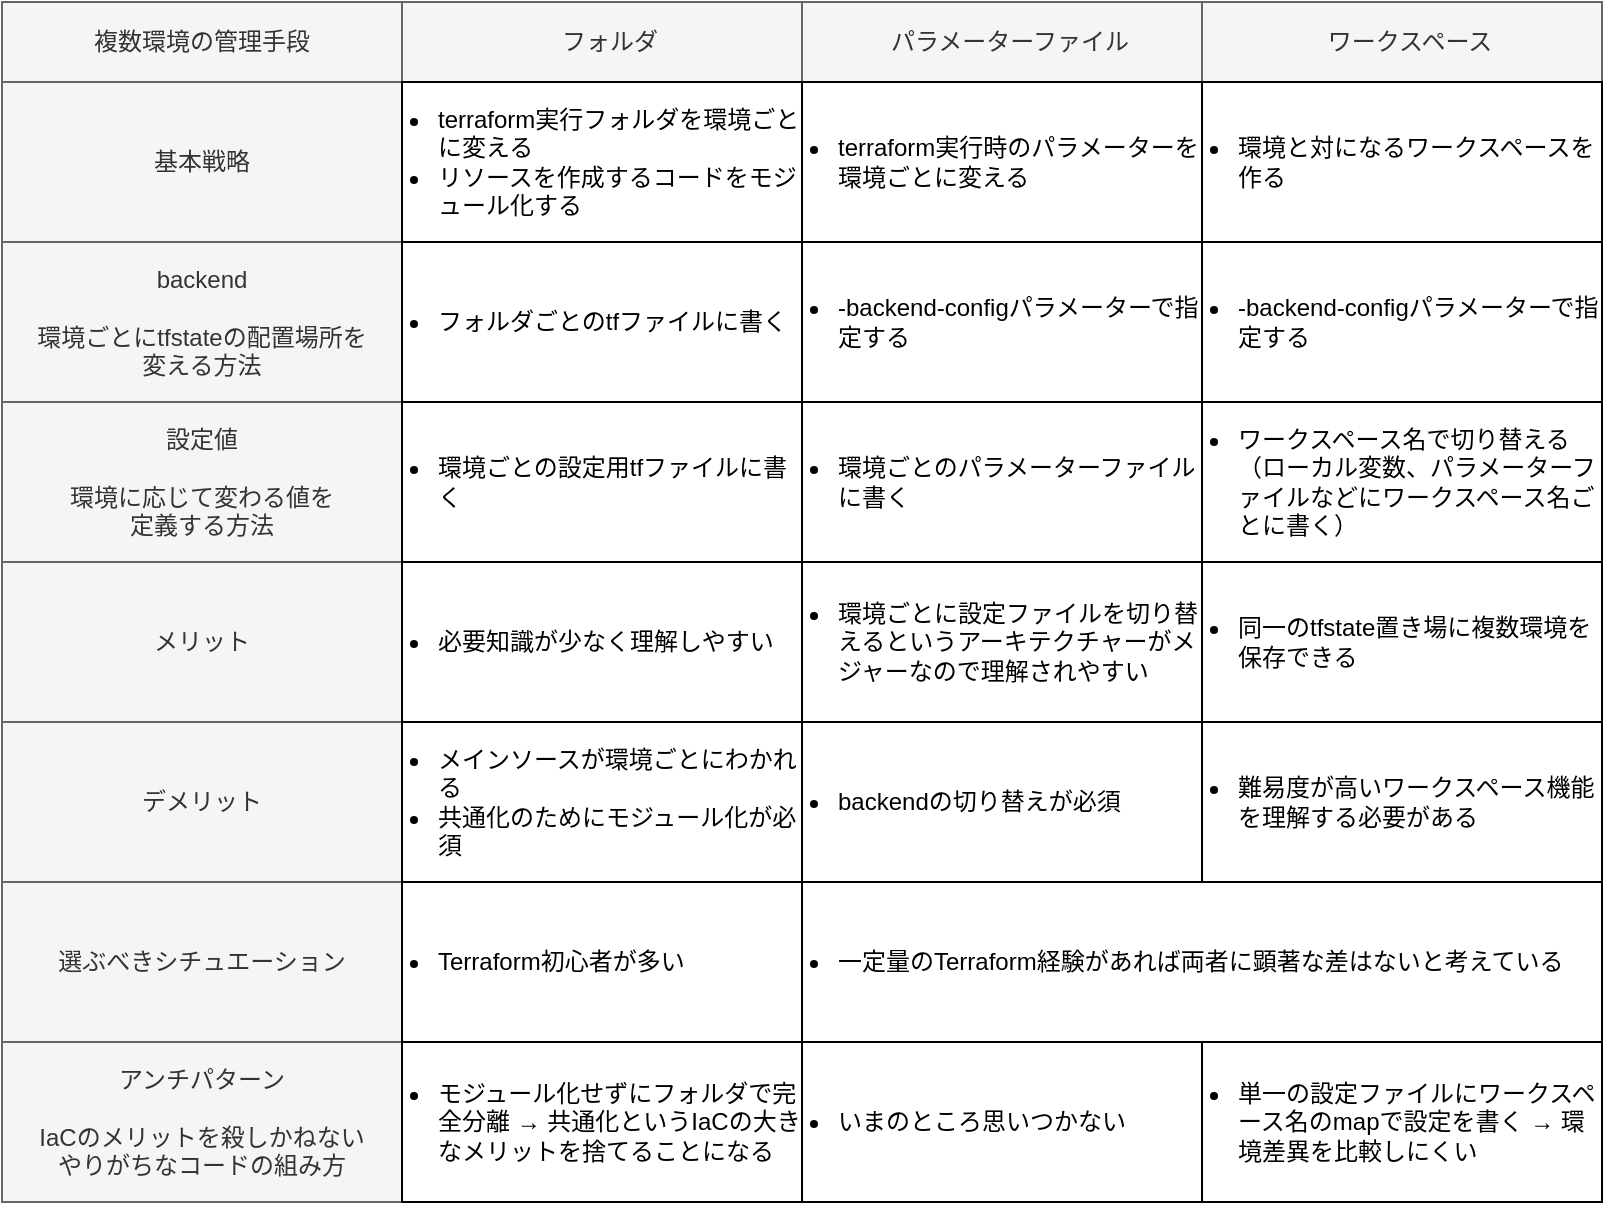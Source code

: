 <mxfile version="17.4.2" type="device"><diagram id="EklehoXCLJWDCaxEhmjG" name="ページ1"><mxGraphModel dx="918" dy="854" grid="1" gridSize="10" guides="1" tooltips="1" connect="1" arrows="1" fold="1" page="1" pageScale="1" pageWidth="800" pageHeight="600" math="0" shadow="0"><root><mxCell id="0"/><mxCell id="1" parent="0"/><mxCell id="FaGG57F0PfoVtit8Uv8q-1" value="複数環境の管理手段" style="rounded=0;whiteSpace=wrap;html=1;fillColor=#f5f5f5;strokeColor=#666666;fontColor=#333333;" vertex="1" parent="1"><mxGeometry width="200" height="40" as="geometry"/></mxCell><mxCell id="FaGG57F0PfoVtit8Uv8q-2" value="フォルダ" style="rounded=0;whiteSpace=wrap;html=1;align=center;spacingLeft=8;fillColor=#f5f5f5;fontColor=#333333;strokeColor=#666666;" vertex="1" parent="1"><mxGeometry x="200" width="200" height="40" as="geometry"/></mxCell><mxCell id="FaGG57F0PfoVtit8Uv8q-3" value="パラメーターファイル" style="rounded=0;whiteSpace=wrap;html=1;align=center;spacingLeft=8;fillColor=#f5f5f5;fontColor=#333333;strokeColor=#666666;" vertex="1" parent="1"><mxGeometry x="400" width="200" height="40" as="geometry"/></mxCell><mxCell id="FaGG57F0PfoVtit8Uv8q-4" value="ワークスペース" style="rounded=0;whiteSpace=wrap;html=1;align=center;spacingLeft=8;fillColor=#f5f5f5;fontColor=#333333;strokeColor=#666666;" vertex="1" parent="1"><mxGeometry x="600" width="200" height="40" as="geometry"/></mxCell><mxCell id="FaGG57F0PfoVtit8Uv8q-5" value="backend&lt;br&gt;&lt;br&gt;環境ごとにtfstateの配置場所を&lt;br&gt;変える方法" style="rounded=0;whiteSpace=wrap;html=1;fillColor=#f5f5f5;strokeColor=#666666;fontColor=#333333;" vertex="1" parent="1"><mxGeometry y="120" width="200" height="80" as="geometry"/></mxCell><mxCell id="FaGG57F0PfoVtit8Uv8q-6" value="&lt;ul&gt;&lt;li&gt;フォルダごとのtfファイルに書く&lt;/li&gt;&lt;/ul&gt;" style="rounded=0;whiteSpace=wrap;html=1;align=left;spacingLeft=-24;" vertex="1" parent="1"><mxGeometry x="200" y="120" width="200" height="80" as="geometry"/></mxCell><mxCell id="FaGG57F0PfoVtit8Uv8q-7" value="&lt;ul&gt;&lt;li&gt;-backend-configパラメーターで指定する&lt;/li&gt;&lt;/ul&gt;" style="rounded=0;whiteSpace=wrap;html=1;align=left;spacingLeft=-24;" vertex="1" parent="1"><mxGeometry x="400" y="120" width="200" height="80" as="geometry"/></mxCell><mxCell id="FaGG57F0PfoVtit8Uv8q-8" value="&lt;ul&gt;&lt;li&gt;-backend-configパラメーターで指定する&lt;/li&gt;&lt;/ul&gt;" style="rounded=0;whiteSpace=wrap;html=1;align=left;spacingLeft=-24;" vertex="1" parent="1"><mxGeometry x="600" y="120" width="200" height="80" as="geometry"/></mxCell><mxCell id="FaGG57F0PfoVtit8Uv8q-11" value="基本戦略" style="rounded=0;whiteSpace=wrap;html=1;fillColor=#f5f5f5;strokeColor=#666666;fontColor=#333333;" vertex="1" parent="1"><mxGeometry y="40" width="200" height="80" as="geometry"/></mxCell><mxCell id="FaGG57F0PfoVtit8Uv8q-12" value="&lt;ul&gt;&lt;li&gt;terraform実行フォルダを環境ごとに変える&lt;/li&gt;&lt;li&gt;リソースを作成するコードをモジュール化する&lt;/li&gt;&lt;/ul&gt;" style="rounded=0;whiteSpace=wrap;html=1;align=left;spacingLeft=-24;" vertex="1" parent="1"><mxGeometry x="200" y="40" width="200" height="80" as="geometry"/></mxCell><mxCell id="FaGG57F0PfoVtit8Uv8q-13" value="設定値&lt;br&gt;&lt;br&gt;環境に応じて変わる値を&lt;br&gt;定義する方法" style="rounded=0;whiteSpace=wrap;html=1;fillColor=#f5f5f5;strokeColor=#666666;fontColor=#333333;" vertex="1" parent="1"><mxGeometry y="200" width="200" height="80" as="geometry"/></mxCell><mxCell id="FaGG57F0PfoVtit8Uv8q-14" value="&lt;ul&gt;&lt;li&gt;terraform実行時のパラメーターを環境ごとに変える&lt;/li&gt;&lt;/ul&gt;" style="rounded=0;whiteSpace=wrap;html=1;align=left;spacingLeft=-24;" vertex="1" parent="1"><mxGeometry x="400" y="40" width="200" height="80" as="geometry"/></mxCell><mxCell id="FaGG57F0PfoVtit8Uv8q-15" value="&lt;ul&gt;&lt;li&gt;環境と対になるワークスペースを作る&lt;/li&gt;&lt;/ul&gt;" style="rounded=0;whiteSpace=wrap;html=1;align=left;spacingLeft=-24;" vertex="1" parent="1"><mxGeometry x="600" y="40" width="200" height="80" as="geometry"/></mxCell><mxCell id="FaGG57F0PfoVtit8Uv8q-16" value="&lt;ul&gt;&lt;li&gt;環境ごとのパラメーターファイルに書く&lt;/li&gt;&lt;/ul&gt;" style="rounded=0;align=left;spacingLeft=-24;html=1;whiteSpace=wrap;" vertex="1" parent="1"><mxGeometry x="400" y="200" width="200" height="80" as="geometry"/></mxCell><mxCell id="FaGG57F0PfoVtit8Uv8q-17" value="&lt;ul&gt;&lt;li&gt;環境ごとの設定用tfファイルに書く&lt;/li&gt;&lt;/ul&gt;" style="rounded=0;align=left;spacingLeft=-24;html=1;whiteSpace=wrap;" vertex="1" parent="1"><mxGeometry x="200" y="200" width="200" height="80" as="geometry"/></mxCell><mxCell id="FaGG57F0PfoVtit8Uv8q-18" value="メリット" style="rounded=0;whiteSpace=wrap;html=1;fillColor=#f5f5f5;strokeColor=#666666;fontColor=#333333;" vertex="1" parent="1"><mxGeometry y="280" width="200" height="80" as="geometry"/></mxCell><mxCell id="FaGG57F0PfoVtit8Uv8q-19" value="&lt;ul&gt;&lt;li&gt;同一のtfstate置き場に複数環境を保存できる&lt;/li&gt;&lt;/ul&gt;" style="rounded=0;whiteSpace=wrap;html=1;align=left;spacingLeft=-24;" vertex="1" parent="1"><mxGeometry x="600" y="280" width="200" height="80" as="geometry"/></mxCell><mxCell id="FaGG57F0PfoVtit8Uv8q-20" value="デメリット" style="rounded=0;whiteSpace=wrap;html=1;fillColor=#f5f5f5;strokeColor=#666666;fontColor=#333333;" vertex="1" parent="1"><mxGeometry y="360" width="200" height="80" as="geometry"/></mxCell><mxCell id="FaGG57F0PfoVtit8Uv8q-21" value="&lt;ul&gt;&lt;li&gt;難易度が高いワークスペース機能を理解する必要がある&lt;/li&gt;&lt;/ul&gt;" style="rounded=0;whiteSpace=wrap;html=1;align=left;spacingLeft=-24;" vertex="1" parent="1"><mxGeometry x="600" y="360" width="200" height="80" as="geometry"/></mxCell><mxCell id="FaGG57F0PfoVtit8Uv8q-22" value="&lt;ul&gt;&lt;li&gt;必要知識が少なく理解しやすい&lt;/li&gt;&lt;/ul&gt;" style="rounded=0;whiteSpace=wrap;html=1;align=left;spacingLeft=-24;" vertex="1" parent="1"><mxGeometry x="200" y="280" width="200" height="80" as="geometry"/></mxCell><mxCell id="FaGG57F0PfoVtit8Uv8q-23" value="&lt;ul&gt;&lt;li&gt;メインソースが環境ごとにわかれる&lt;/li&gt;&lt;li&gt;共通化のためにモジュール化が必須&lt;/li&gt;&lt;/ul&gt;" style="rounded=0;whiteSpace=wrap;html=1;align=left;spacingLeft=-24;" vertex="1" parent="1"><mxGeometry x="200" y="360" width="200" height="80" as="geometry"/></mxCell><mxCell id="FaGG57F0PfoVtit8Uv8q-24" value="選ぶべきシチュエーション" style="rounded=0;whiteSpace=wrap;html=1;fillColor=#f5f5f5;strokeColor=#666666;fontColor=#333333;" vertex="1" parent="1"><mxGeometry y="440" width="200" height="80" as="geometry"/></mxCell><mxCell id="FaGG57F0PfoVtit8Uv8q-25" value="&lt;ul&gt;&lt;li&gt;Terraform初心者が多い&lt;/li&gt;&lt;/ul&gt;" style="rounded=0;whiteSpace=wrap;html=1;align=left;spacingLeft=-24;" vertex="1" parent="1"><mxGeometry x="200" y="440" width="200" height="80" as="geometry"/></mxCell><mxCell id="FaGG57F0PfoVtit8Uv8q-28" value="&lt;ul&gt;&lt;li&gt;ワークスペース名で切り替える（ローカル変数、パラメーターファイルなどにワークスペース名ごとに書く）&lt;/li&gt;&lt;/ul&gt;" style="rounded=0;align=left;spacingLeft=-24;html=1;whiteSpace=wrap;" vertex="1" parent="1"><mxGeometry x="600" y="200" width="200" height="80" as="geometry"/></mxCell><mxCell id="FaGG57F0PfoVtit8Uv8q-29" value="&lt;ul&gt;&lt;li&gt;いまのところ思いつかない&lt;/li&gt;&lt;/ul&gt;" style="rounded=0;whiteSpace=wrap;html=1;align=left;spacingLeft=-24;" vertex="1" parent="1"><mxGeometry x="400" y="520" width="200" height="80" as="geometry"/></mxCell><mxCell id="FaGG57F0PfoVtit8Uv8q-30" value="&lt;ul&gt;&lt;li&gt;backendの切り替えが必須&lt;/li&gt;&lt;/ul&gt;" style="rounded=0;whiteSpace=wrap;html=1;align=left;spacingLeft=-24;" vertex="1" parent="1"><mxGeometry x="400" y="360" width="200" height="80" as="geometry"/></mxCell><mxCell id="FaGG57F0PfoVtit8Uv8q-31" value="&lt;ul&gt;&lt;li&gt;環境ごとに設定ファイルを切り替えるというアーキテクチャーがメジャーなので理解されやすい&lt;/li&gt;&lt;/ul&gt;" style="rounded=0;whiteSpace=wrap;html=1;align=left;spacingLeft=-24;" vertex="1" parent="1"><mxGeometry x="400" y="280" width="200" height="80" as="geometry"/></mxCell><mxCell id="FaGG57F0PfoVtit8Uv8q-32" value="&lt;ul&gt;&lt;li&gt;一定量のTerraform経験があれば両者に顕著な差はないと考えている&lt;/li&gt;&lt;/ul&gt;" style="rounded=0;whiteSpace=wrap;html=1;align=left;spacingLeft=-24;" vertex="1" parent="1"><mxGeometry x="400" y="440" width="400" height="80" as="geometry"/></mxCell><mxCell id="FaGG57F0PfoVtit8Uv8q-33" value="アンチパターン&lt;br&gt;&lt;br&gt;IaCのメリットを殺しかねない&lt;br&gt;やりがちなコードの組み方" style="rounded=0;whiteSpace=wrap;html=1;fillColor=#f5f5f5;strokeColor=#666666;fontColor=#333333;" vertex="1" parent="1"><mxGeometry y="520" width="200" height="80" as="geometry"/></mxCell><mxCell id="FaGG57F0PfoVtit8Uv8q-34" value="&lt;ul&gt;&lt;li&gt;モジュール化せずにフォルダで完全分離 → 共通化というIaCの大きなメリットを捨てることになる&lt;/li&gt;&lt;/ul&gt;" style="rounded=0;whiteSpace=wrap;html=1;align=left;spacingLeft=-24;" vertex="1" parent="1"><mxGeometry x="200" y="520" width="200" height="80" as="geometry"/></mxCell><mxCell id="FaGG57F0PfoVtit8Uv8q-35" value="&lt;ul&gt;&lt;li&gt;単一の設定ファイルにワークスペース名のmapで設定を書く → 環境差異を比較しにくい&lt;/li&gt;&lt;/ul&gt;" style="rounded=0;whiteSpace=wrap;html=1;align=left;spacingLeft=-24;" vertex="1" parent="1"><mxGeometry x="600" y="520" width="200" height="80" as="geometry"/></mxCell></root></mxGraphModel></diagram></mxfile>